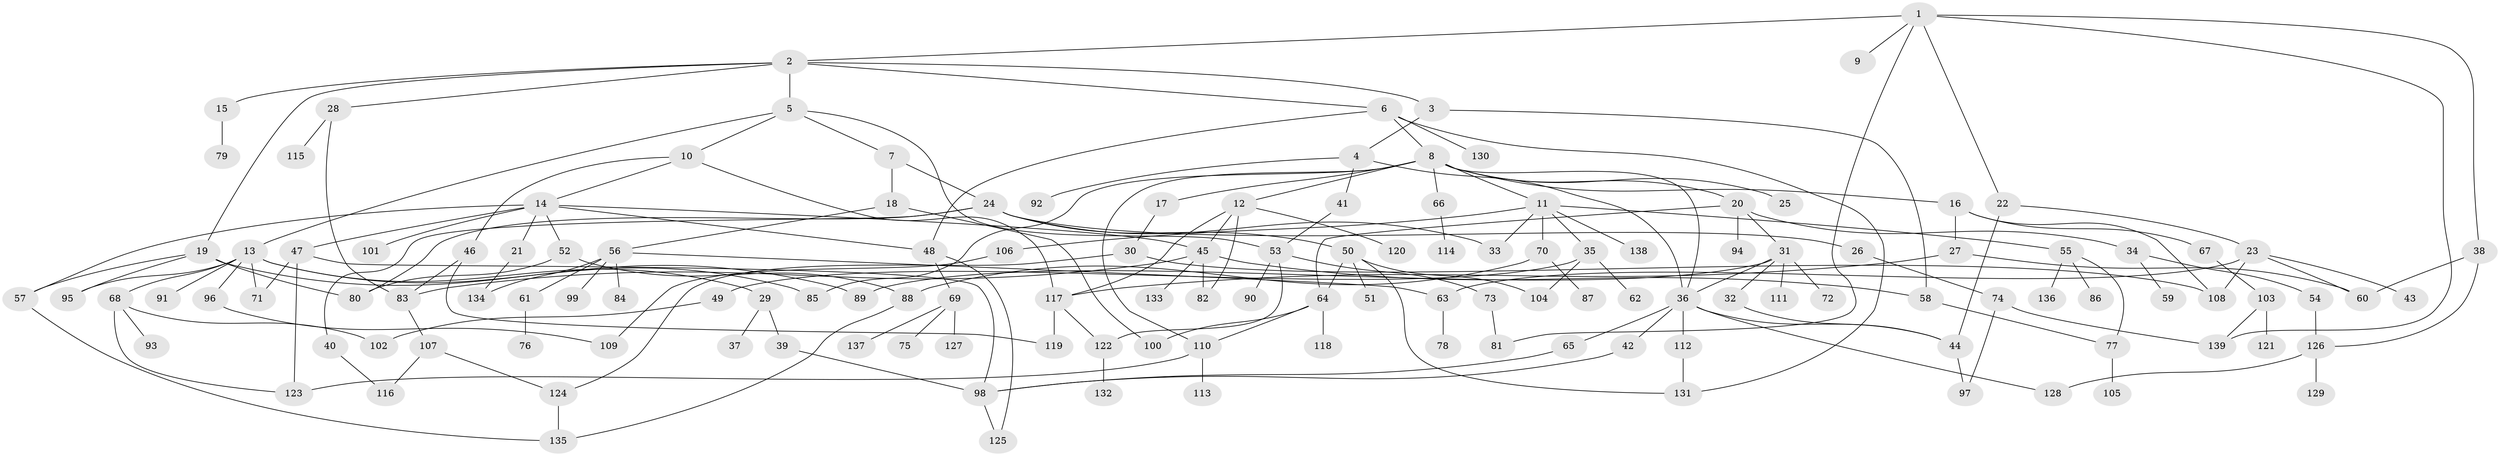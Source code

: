 // Generated by graph-tools (version 1.1) at 2025/49/03/09/25 03:49:21]
// undirected, 139 vertices, 193 edges
graph export_dot {
graph [start="1"]
  node [color=gray90,style=filled];
  1;
  2;
  3;
  4;
  5;
  6;
  7;
  8;
  9;
  10;
  11;
  12;
  13;
  14;
  15;
  16;
  17;
  18;
  19;
  20;
  21;
  22;
  23;
  24;
  25;
  26;
  27;
  28;
  29;
  30;
  31;
  32;
  33;
  34;
  35;
  36;
  37;
  38;
  39;
  40;
  41;
  42;
  43;
  44;
  45;
  46;
  47;
  48;
  49;
  50;
  51;
  52;
  53;
  54;
  55;
  56;
  57;
  58;
  59;
  60;
  61;
  62;
  63;
  64;
  65;
  66;
  67;
  68;
  69;
  70;
  71;
  72;
  73;
  74;
  75;
  76;
  77;
  78;
  79;
  80;
  81;
  82;
  83;
  84;
  85;
  86;
  87;
  88;
  89;
  90;
  91;
  92;
  93;
  94;
  95;
  96;
  97;
  98;
  99;
  100;
  101;
  102;
  103;
  104;
  105;
  106;
  107;
  108;
  109;
  110;
  111;
  112;
  113;
  114;
  115;
  116;
  117;
  118;
  119;
  120;
  121;
  122;
  123;
  124;
  125;
  126;
  127;
  128;
  129;
  130;
  131;
  132;
  133;
  134;
  135;
  136;
  137;
  138;
  139;
  1 -- 2;
  1 -- 9;
  1 -- 22;
  1 -- 38;
  1 -- 81;
  1 -- 139;
  2 -- 3;
  2 -- 5;
  2 -- 6;
  2 -- 15;
  2 -- 19;
  2 -- 28;
  3 -- 4;
  3 -- 58;
  4 -- 36;
  4 -- 41;
  4 -- 92;
  5 -- 7;
  5 -- 10;
  5 -- 13;
  5 -- 53;
  6 -- 8;
  6 -- 48;
  6 -- 130;
  6 -- 131;
  7 -- 18;
  7 -- 24;
  8 -- 11;
  8 -- 12;
  8 -- 16;
  8 -- 17;
  8 -- 20;
  8 -- 25;
  8 -- 66;
  8 -- 85;
  8 -- 110;
  8 -- 36;
  10 -- 14;
  10 -- 46;
  10 -- 117;
  11 -- 33;
  11 -- 35;
  11 -- 55;
  11 -- 70;
  11 -- 106;
  11 -- 138;
  12 -- 82;
  12 -- 120;
  12 -- 117;
  12 -- 45;
  13 -- 29;
  13 -- 68;
  13 -- 71;
  13 -- 91;
  13 -- 95;
  13 -- 96;
  13 -- 85;
  14 -- 21;
  14 -- 45;
  14 -- 47;
  14 -- 52;
  14 -- 57;
  14 -- 101;
  14 -- 48;
  15 -- 79;
  16 -- 27;
  16 -- 67;
  16 -- 108;
  17 -- 30;
  18 -- 56;
  18 -- 100;
  19 -- 89;
  19 -- 57;
  19 -- 95;
  19 -- 80;
  20 -- 31;
  20 -- 34;
  20 -- 94;
  20 -- 64;
  21 -- 134;
  22 -- 23;
  22 -- 44;
  23 -- 43;
  23 -- 108;
  23 -- 63;
  23 -- 60;
  24 -- 26;
  24 -- 40;
  24 -- 50;
  24 -- 80;
  24 -- 33;
  26 -- 74;
  27 -- 117;
  27 -- 60;
  28 -- 115;
  28 -- 83;
  29 -- 37;
  29 -- 39;
  30 -- 124;
  30 -- 108;
  31 -- 32;
  31 -- 72;
  31 -- 111;
  31 -- 36;
  31 -- 89;
  32 -- 44;
  34 -- 54;
  34 -- 59;
  35 -- 49;
  35 -- 62;
  35 -- 104;
  36 -- 42;
  36 -- 44;
  36 -- 65;
  36 -- 112;
  36 -- 128;
  38 -- 60;
  38 -- 126;
  39 -- 98;
  40 -- 116;
  41 -- 53;
  42 -- 98;
  44 -- 97;
  45 -- 58;
  45 -- 83;
  45 -- 133;
  45 -- 82;
  46 -- 83;
  46 -- 119;
  47 -- 98;
  47 -- 71;
  47 -- 123;
  48 -- 69;
  48 -- 125;
  49 -- 102;
  50 -- 51;
  50 -- 64;
  50 -- 131;
  50 -- 104;
  52 -- 88;
  52 -- 80;
  53 -- 73;
  53 -- 90;
  53 -- 122;
  54 -- 126;
  55 -- 86;
  55 -- 136;
  55 -- 77;
  56 -- 61;
  56 -- 63;
  56 -- 84;
  56 -- 99;
  56 -- 134;
  57 -- 135;
  58 -- 77;
  61 -- 76;
  63 -- 78;
  64 -- 100;
  64 -- 118;
  64 -- 110;
  65 -- 98;
  66 -- 114;
  67 -- 103;
  68 -- 93;
  68 -- 123;
  68 -- 102;
  69 -- 75;
  69 -- 127;
  69 -- 137;
  70 -- 87;
  70 -- 88;
  73 -- 81;
  74 -- 97;
  74 -- 139;
  77 -- 105;
  83 -- 107;
  88 -- 135;
  96 -- 109;
  98 -- 125;
  103 -- 121;
  103 -- 139;
  106 -- 109;
  107 -- 116;
  107 -- 124;
  110 -- 113;
  110 -- 123;
  112 -- 131;
  117 -- 119;
  117 -- 122;
  122 -- 132;
  124 -- 135;
  126 -- 129;
  126 -- 128;
}

